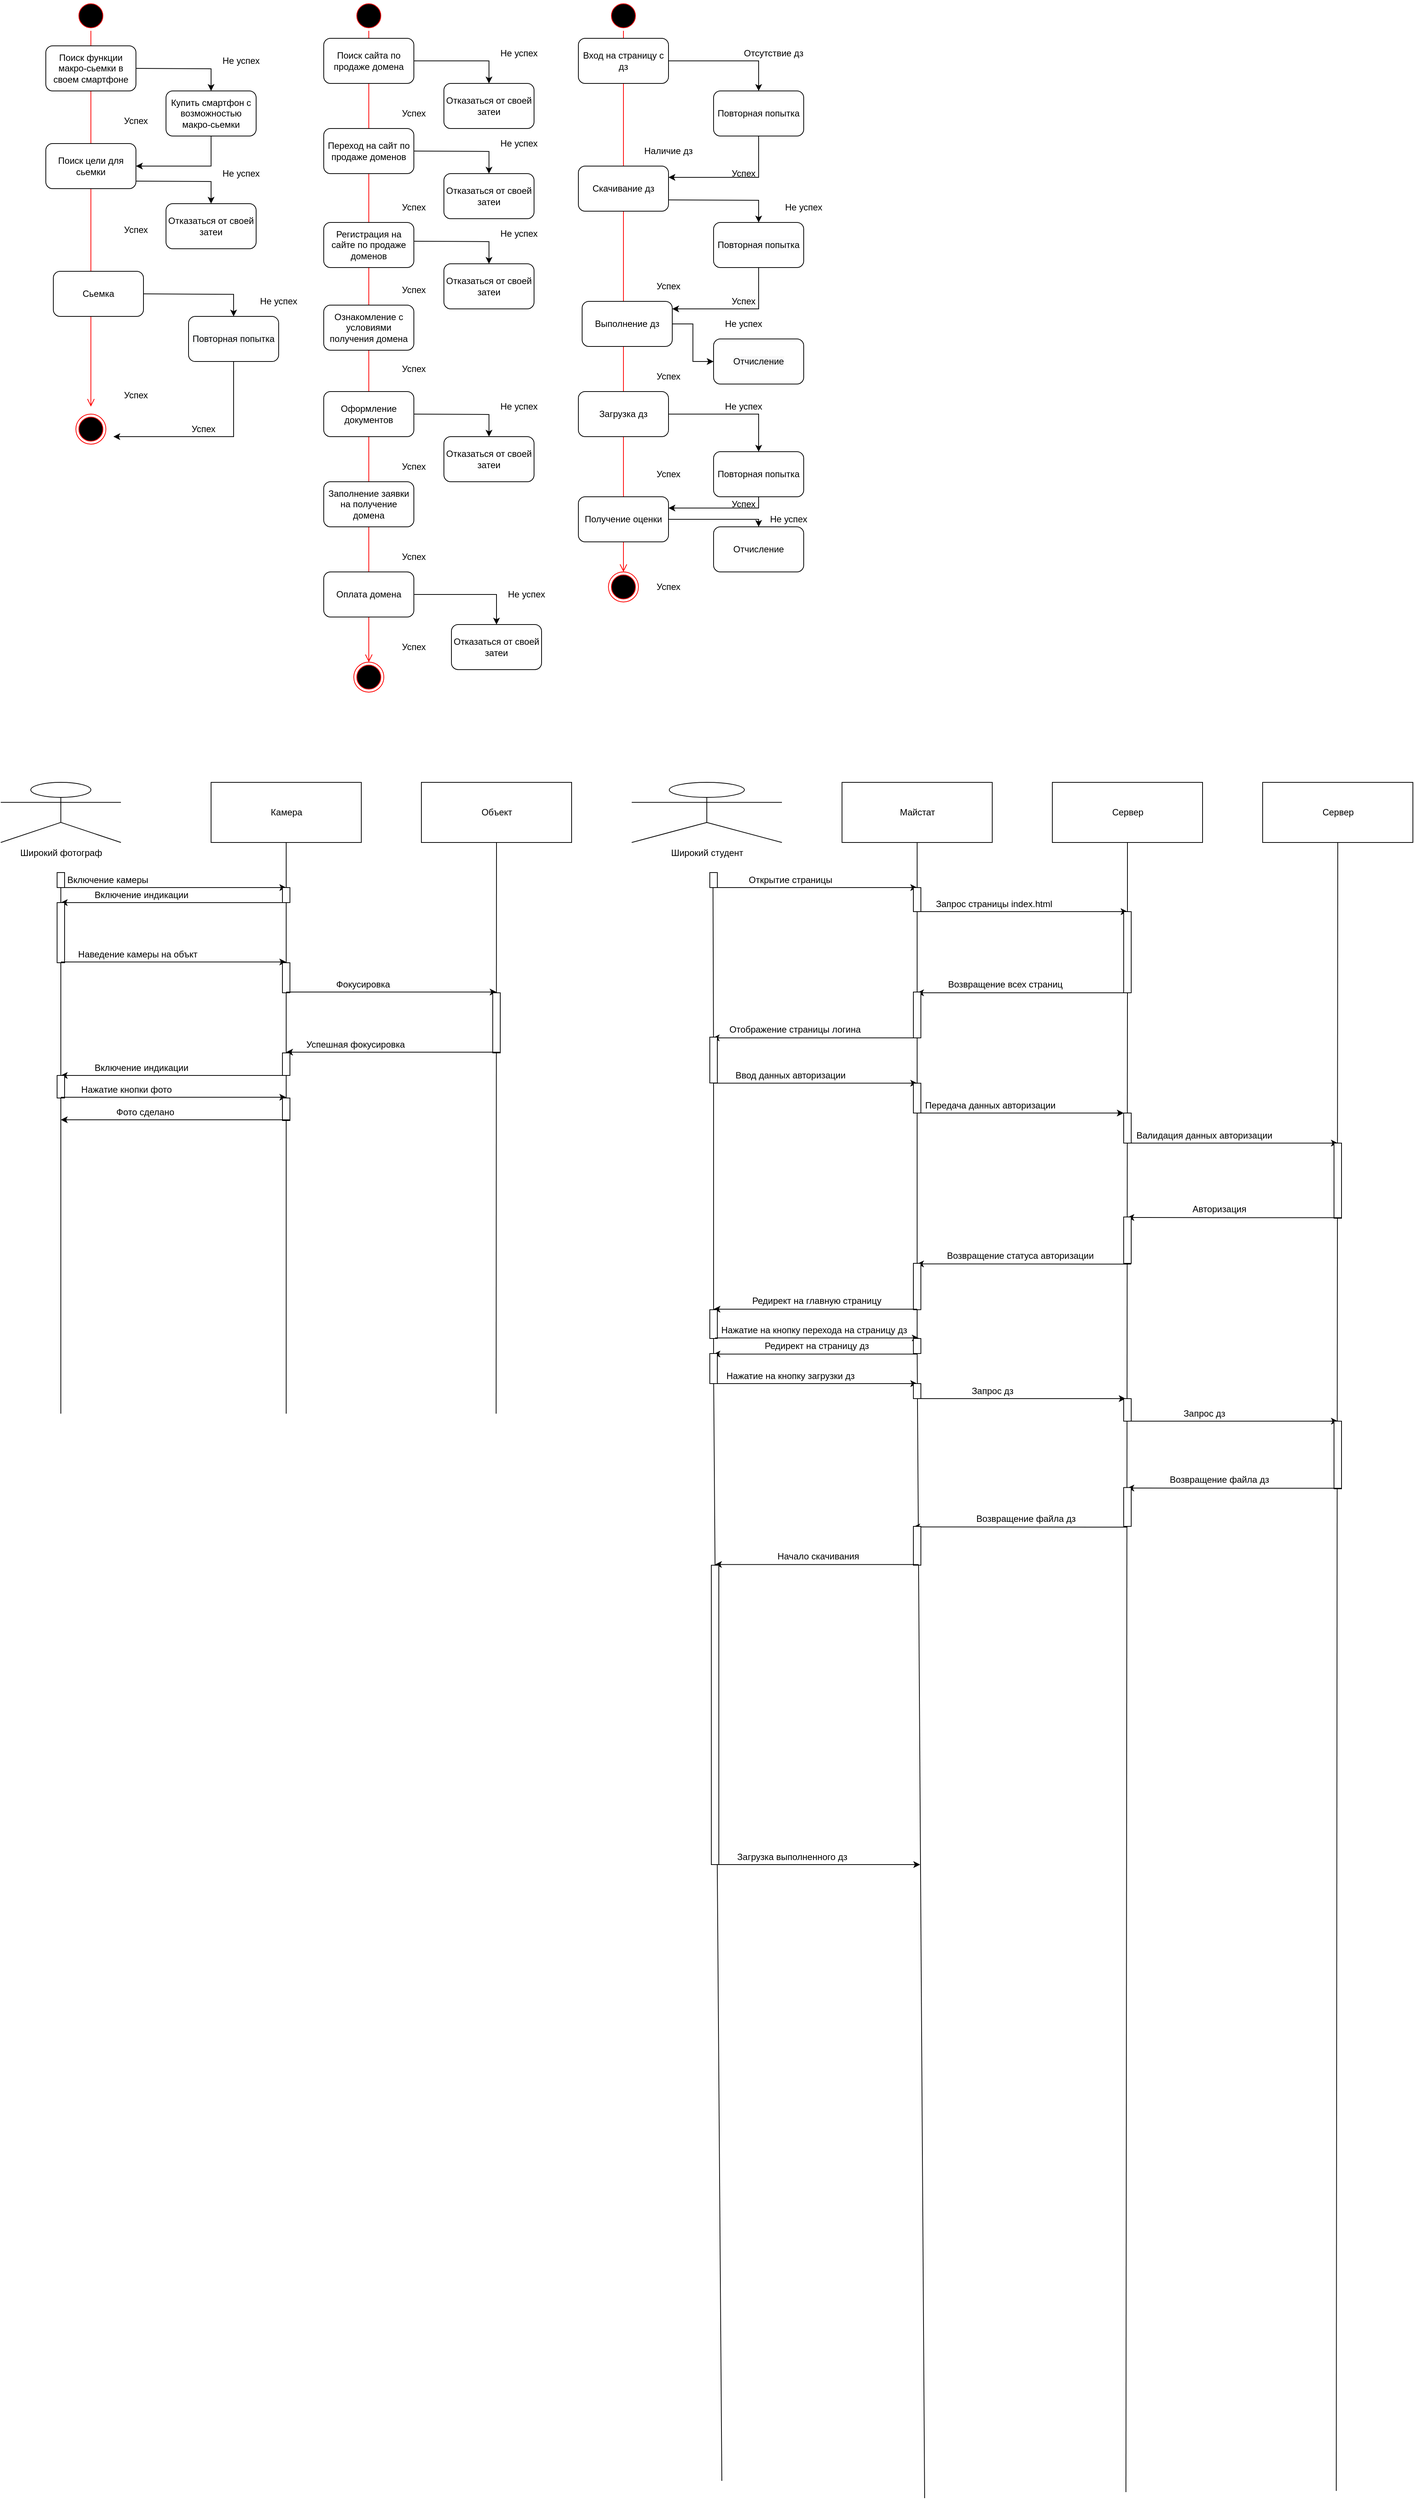 <mxfile version="15.2.1" type="github">
  <diagram id="ABbckw2yCRMAL89OUu5k" name="Page-1">
    <mxGraphModel dx="1422" dy="794" grid="1" gridSize="10" guides="1" tooltips="1" connect="1" arrows="1" fold="1" page="1" pageScale="1" pageWidth="1169" pageHeight="827" math="0" shadow="0">
      <root>
        <mxCell id="0" />
        <mxCell id="1" parent="0" />
        <mxCell id="DkxfCKTvgvLj5vt29J_I-1" value="" style="ellipse;html=1;shape=startState;fillColor=#000000;strokeColor=#ff0000;" vertex="1" parent="1">
          <mxGeometry x="849" width="40" height="40" as="geometry" />
        </mxCell>
        <mxCell id="DkxfCKTvgvLj5vt29J_I-2" value="" style="edgeStyle=orthogonalEdgeStyle;html=1;verticalAlign=bottom;endArrow=open;endSize=8;strokeColor=#ff0000;entryX=0.5;entryY=0;entryDx=0;entryDy=0;" edge="1" source="DkxfCKTvgvLj5vt29J_I-1" parent="1" target="DkxfCKTvgvLj5vt29J_I-4">
          <mxGeometry relative="1" as="geometry">
            <mxPoint x="869" y="640" as="targetPoint" />
            <Array as="points" />
          </mxGeometry>
        </mxCell>
        <mxCell id="DkxfCKTvgvLj5vt29J_I-4" value="" style="ellipse;html=1;shape=endState;fillColor=#000000;strokeColor=#ff0000;" vertex="1" parent="1">
          <mxGeometry x="849" y="760" width="40" height="40" as="geometry" />
        </mxCell>
        <mxCell id="DkxfCKTvgvLj5vt29J_I-21" style="edgeStyle=orthogonalEdgeStyle;rounded=0;orthogonalLoop=1;jettySize=auto;html=1;" edge="1" parent="1" source="DkxfCKTvgvLj5vt29J_I-5" target="DkxfCKTvgvLj5vt29J_I-12">
          <mxGeometry relative="1" as="geometry" />
        </mxCell>
        <mxCell id="DkxfCKTvgvLj5vt29J_I-5" value="Вход на страницу с дз" style="rounded=1;whiteSpace=wrap;html=1;" vertex="1" parent="1">
          <mxGeometry x="809" y="50" width="120" height="60" as="geometry" />
        </mxCell>
        <mxCell id="DkxfCKTvgvLj5vt29J_I-9" value="Не успех" style="text;html=1;strokeColor=none;fillColor=none;align=center;verticalAlign=middle;whiteSpace=wrap;rounded=0;" vertex="1" parent="1">
          <mxGeometry x="1049" y="265" width="120" height="20" as="geometry" />
        </mxCell>
        <mxCell id="DkxfCKTvgvLj5vt29J_I-10" value="Успех" style="text;html=1;strokeColor=none;fillColor=none;align=center;verticalAlign=middle;whiteSpace=wrap;rounded=0;" vertex="1" parent="1">
          <mxGeometry x="869" y="370" width="120" height="20" as="geometry" />
        </mxCell>
        <mxCell id="DkxfCKTvgvLj5vt29J_I-25" value="" style="edgeStyle=orthogonalEdgeStyle;rounded=0;orthogonalLoop=1;jettySize=auto;html=1;entryX=0.5;entryY=0;entryDx=0;entryDy=0;" edge="1" parent="1" target="DkxfCKTvgvLj5vt29J_I-24">
          <mxGeometry relative="1" as="geometry">
            <mxPoint x="929" y="265.0" as="sourcePoint" />
          </mxGeometry>
        </mxCell>
        <mxCell id="DkxfCKTvgvLj5vt29J_I-11" value="Скачивание дз" style="rounded=1;whiteSpace=wrap;html=1;" vertex="1" parent="1">
          <mxGeometry x="809" y="220" width="120" height="60" as="geometry" />
        </mxCell>
        <mxCell id="DkxfCKTvgvLj5vt29J_I-28" style="edgeStyle=orthogonalEdgeStyle;rounded=0;orthogonalLoop=1;jettySize=auto;html=1;entryX=1;entryY=0.25;entryDx=0;entryDy=0;" edge="1" parent="1" source="DkxfCKTvgvLj5vt29J_I-12" target="DkxfCKTvgvLj5vt29J_I-11">
          <mxGeometry relative="1" as="geometry">
            <Array as="points">
              <mxPoint x="1049" y="235" />
            </Array>
          </mxGeometry>
        </mxCell>
        <mxCell id="DkxfCKTvgvLj5vt29J_I-12" value="Повторная попытка" style="rounded=1;whiteSpace=wrap;html=1;" vertex="1" parent="1">
          <mxGeometry x="989" y="120" width="120" height="60" as="geometry" />
        </mxCell>
        <mxCell id="DkxfCKTvgvLj5vt29J_I-14" value="Наличие дз" style="text;html=1;strokeColor=none;fillColor=none;align=center;verticalAlign=middle;whiteSpace=wrap;rounded=0;" vertex="1" parent="1">
          <mxGeometry x="869" y="190" width="120" height="20" as="geometry" />
        </mxCell>
        <mxCell id="DkxfCKTvgvLj5vt29J_I-15" value="Отсутствие дз" style="text;html=1;strokeColor=none;fillColor=none;align=center;verticalAlign=middle;whiteSpace=wrap;rounded=0;" vertex="1" parent="1">
          <mxGeometry x="1009" y="60" width="120" height="20" as="geometry" />
        </mxCell>
        <mxCell id="DkxfCKTvgvLj5vt29J_I-29" style="edgeStyle=orthogonalEdgeStyle;rounded=0;orthogonalLoop=1;jettySize=auto;html=1;" edge="1" parent="1" source="DkxfCKTvgvLj5vt29J_I-24">
          <mxGeometry relative="1" as="geometry">
            <mxPoint x="934" y="410" as="targetPoint" />
            <Array as="points">
              <mxPoint x="1049" y="410" />
              <mxPoint x="934" y="410" />
            </Array>
          </mxGeometry>
        </mxCell>
        <mxCell id="DkxfCKTvgvLj5vt29J_I-24" value="&#xa;&#xa;&lt;span style=&quot;color: rgb(0, 0, 0); font-family: helvetica; font-size: 12px; font-style: normal; font-weight: 400; letter-spacing: normal; text-align: center; text-indent: 0px; text-transform: none; word-spacing: 0px; background-color: rgb(248, 249, 250); display: inline; float: none;&quot;&gt;Повторная попытка&lt;/span&gt;&#xa;&#xa;" style="whiteSpace=wrap;html=1;rounded=1;" vertex="1" parent="1">
          <mxGeometry x="989" y="295" width="120" height="60" as="geometry" />
        </mxCell>
        <mxCell id="DkxfCKTvgvLj5vt29J_I-31" value="" style="edgeStyle=orthogonalEdgeStyle;rounded=0;orthogonalLoop=1;jettySize=auto;html=1;" edge="1" parent="1" source="DkxfCKTvgvLj5vt29J_I-27" target="DkxfCKTvgvLj5vt29J_I-30">
          <mxGeometry relative="1" as="geometry" />
        </mxCell>
        <mxCell id="DkxfCKTvgvLj5vt29J_I-27" value="Выполнение дз" style="rounded=1;whiteSpace=wrap;html=1;" vertex="1" parent="1">
          <mxGeometry x="814" y="400" width="120" height="60" as="geometry" />
        </mxCell>
        <mxCell id="DkxfCKTvgvLj5vt29J_I-30" value="&lt;span style=&quot;color: rgb(0 , 0 , 0) ; font-size: 12px ; font-style: normal ; font-weight: 400 ; letter-spacing: normal ; text-align: center ; text-indent: 0px ; text-transform: none ; word-spacing: 0px ; font-family: &amp;#34;helvetica&amp;#34; ; background-color: rgb(248 , 249 , 250) ; display: inline ; float: none&quot;&gt;Отчисление&lt;/span&gt;" style="whiteSpace=wrap;html=1;rounded=1;" vertex="1" parent="1">
          <mxGeometry x="989" y="450" width="120" height="60" as="geometry" />
        </mxCell>
        <mxCell id="DkxfCKTvgvLj5vt29J_I-36" value="" style="edgeStyle=orthogonalEdgeStyle;rounded=0;orthogonalLoop=1;jettySize=auto;html=1;" edge="1" parent="1" source="DkxfCKTvgvLj5vt29J_I-32" target="DkxfCKTvgvLj5vt29J_I-35">
          <mxGeometry relative="1" as="geometry" />
        </mxCell>
        <mxCell id="DkxfCKTvgvLj5vt29J_I-32" value="Загрузка дз" style="rounded=1;whiteSpace=wrap;html=1;" vertex="1" parent="1">
          <mxGeometry x="809" y="520" width="120" height="60" as="geometry" />
        </mxCell>
        <mxCell id="DkxfCKTvgvLj5vt29J_I-33" value="Не успех" style="text;html=1;strokeColor=none;fillColor=none;align=center;verticalAlign=middle;whiteSpace=wrap;rounded=0;" vertex="1" parent="1">
          <mxGeometry x="969" y="420" width="120" height="20" as="geometry" />
        </mxCell>
        <mxCell id="DkxfCKTvgvLj5vt29J_I-34" value="Успех" style="text;html=1;strokeColor=none;fillColor=none;align=center;verticalAlign=middle;whiteSpace=wrap;rounded=0;" vertex="1" parent="1">
          <mxGeometry x="869" y="490" width="120" height="20" as="geometry" />
        </mxCell>
        <mxCell id="DkxfCKTvgvLj5vt29J_I-45" style="edgeStyle=orthogonalEdgeStyle;rounded=0;orthogonalLoop=1;jettySize=auto;html=1;entryX=1;entryY=0.25;entryDx=0;entryDy=0;" edge="1" parent="1" source="DkxfCKTvgvLj5vt29J_I-35" target="DkxfCKTvgvLj5vt29J_I-38">
          <mxGeometry relative="1" as="geometry">
            <Array as="points">
              <mxPoint x="1049" y="675" />
            </Array>
          </mxGeometry>
        </mxCell>
        <mxCell id="DkxfCKTvgvLj5vt29J_I-35" value="Повторная попытка" style="whiteSpace=wrap;html=1;rounded=1;" vertex="1" parent="1">
          <mxGeometry x="989" y="600" width="120" height="60" as="geometry" />
        </mxCell>
        <mxCell id="DkxfCKTvgvLj5vt29J_I-37" value="Не успех" style="text;html=1;strokeColor=none;fillColor=none;align=center;verticalAlign=middle;whiteSpace=wrap;rounded=0;" vertex="1" parent="1">
          <mxGeometry x="969" y="530" width="120" height="20" as="geometry" />
        </mxCell>
        <mxCell id="DkxfCKTvgvLj5vt29J_I-47" value="" style="edgeStyle=orthogonalEdgeStyle;rounded=0;orthogonalLoop=1;jettySize=auto;html=1;" edge="1" parent="1" source="DkxfCKTvgvLj5vt29J_I-38" target="DkxfCKTvgvLj5vt29J_I-46">
          <mxGeometry relative="1" as="geometry">
            <Array as="points">
              <mxPoint x="1049" y="690" />
            </Array>
          </mxGeometry>
        </mxCell>
        <mxCell id="DkxfCKTvgvLj5vt29J_I-38" value="Получение оценки" style="rounded=1;whiteSpace=wrap;html=1;" vertex="1" parent="1">
          <mxGeometry x="809" y="660" width="120" height="60" as="geometry" />
        </mxCell>
        <mxCell id="DkxfCKTvgvLj5vt29J_I-39" value="Успех" style="text;html=1;strokeColor=none;fillColor=none;align=center;verticalAlign=middle;whiteSpace=wrap;rounded=0;" vertex="1" parent="1">
          <mxGeometry x="869" y="620" width="120" height="20" as="geometry" />
        </mxCell>
        <mxCell id="DkxfCKTvgvLj5vt29J_I-41" value="Успех" style="text;html=1;strokeColor=none;fillColor=none;align=center;verticalAlign=middle;whiteSpace=wrap;rounded=0;" vertex="1" parent="1">
          <mxGeometry x="969" y="660" width="120" height="20" as="geometry" />
        </mxCell>
        <mxCell id="DkxfCKTvgvLj5vt29J_I-42" value="Успех" style="text;html=1;strokeColor=none;fillColor=none;align=center;verticalAlign=middle;whiteSpace=wrap;rounded=0;" vertex="1" parent="1">
          <mxGeometry x="969" y="390" width="120" height="20" as="geometry" />
        </mxCell>
        <mxCell id="DkxfCKTvgvLj5vt29J_I-43" value="Успех" style="text;html=1;strokeColor=none;fillColor=none;align=center;verticalAlign=middle;whiteSpace=wrap;rounded=0;" vertex="1" parent="1">
          <mxGeometry x="969" y="220" width="120" height="20" as="geometry" />
        </mxCell>
        <mxCell id="DkxfCKTvgvLj5vt29J_I-46" value="Отчисление" style="whiteSpace=wrap;html=1;rounded=1;" vertex="1" parent="1">
          <mxGeometry x="989" y="700" width="120" height="60" as="geometry" />
        </mxCell>
        <mxCell id="DkxfCKTvgvLj5vt29J_I-48" value="Не успех" style="text;html=1;strokeColor=none;fillColor=none;align=center;verticalAlign=middle;whiteSpace=wrap;rounded=0;" vertex="1" parent="1">
          <mxGeometry x="1029" y="680" width="120" height="20" as="geometry" />
        </mxCell>
        <mxCell id="DkxfCKTvgvLj5vt29J_I-49" value="Успех" style="text;html=1;strokeColor=none;fillColor=none;align=center;verticalAlign=middle;whiteSpace=wrap;rounded=0;" vertex="1" parent="1">
          <mxGeometry x="869" y="770" width="120" height="20" as="geometry" />
        </mxCell>
        <mxCell id="DkxfCKTvgvLj5vt29J_I-50" value="" style="ellipse;html=1;shape=startState;fillColor=#000000;strokeColor=#ff0000;" vertex="1" parent="1">
          <mxGeometry x="510" width="40" height="40" as="geometry" />
        </mxCell>
        <mxCell id="DkxfCKTvgvLj5vt29J_I-51" value="" style="edgeStyle=orthogonalEdgeStyle;html=1;verticalAlign=bottom;endArrow=open;endSize=8;strokeColor=#ff0000;entryX=0.5;entryY=0;entryDx=0;entryDy=0;" edge="1" source="DkxfCKTvgvLj5vt29J_I-50" parent="1" target="DkxfCKTvgvLj5vt29J_I-52">
          <mxGeometry relative="1" as="geometry">
            <mxPoint x="530" y="760" as="targetPoint" />
            <Array as="points" />
          </mxGeometry>
        </mxCell>
        <mxCell id="DkxfCKTvgvLj5vt29J_I-52" value="" style="ellipse;html=1;shape=endState;fillColor=#000000;strokeColor=#ff0000;" vertex="1" parent="1">
          <mxGeometry x="510" y="880" width="40" height="40" as="geometry" />
        </mxCell>
        <mxCell id="DkxfCKTvgvLj5vt29J_I-69" style="edgeStyle=orthogonalEdgeStyle;rounded=0;orthogonalLoop=1;jettySize=auto;html=1;entryX=0.5;entryY=0;entryDx=0;entryDy=0;" edge="1" parent="1" source="DkxfCKTvgvLj5vt29J_I-53" target="DkxfCKTvgvLj5vt29J_I-68">
          <mxGeometry relative="1" as="geometry" />
        </mxCell>
        <mxCell id="DkxfCKTvgvLj5vt29J_I-53" value="Поиск сайта по продаже домена" style="rounded=1;whiteSpace=wrap;html=1;" vertex="1" parent="1">
          <mxGeometry x="470" y="50" width="120" height="60" as="geometry" />
        </mxCell>
        <mxCell id="DkxfCKTvgvLj5vt29J_I-54" value="Успех" style="text;html=1;strokeColor=none;fillColor=none;align=center;verticalAlign=middle;whiteSpace=wrap;rounded=0;" vertex="1" parent="1">
          <mxGeometry x="530" y="140" width="120" height="20" as="geometry" />
        </mxCell>
        <mxCell id="DkxfCKTvgvLj5vt29J_I-55" value="Переход на сайт по продаже доменов" style="rounded=1;whiteSpace=wrap;html=1;" vertex="1" parent="1">
          <mxGeometry x="470" y="170" width="120" height="60" as="geometry" />
        </mxCell>
        <mxCell id="DkxfCKTvgvLj5vt29J_I-56" value="Успех" style="text;html=1;strokeColor=none;fillColor=none;align=center;verticalAlign=middle;whiteSpace=wrap;rounded=0;" vertex="1" parent="1">
          <mxGeometry x="530" y="265" width="120" height="20" as="geometry" />
        </mxCell>
        <mxCell id="DkxfCKTvgvLj5vt29J_I-57" value="Регистрация на сайте по продаже доменов" style="rounded=1;whiteSpace=wrap;html=1;" vertex="1" parent="1">
          <mxGeometry x="470" y="295" width="120" height="60" as="geometry" />
        </mxCell>
        <mxCell id="DkxfCKTvgvLj5vt29J_I-58" value="Успех" style="text;html=1;strokeColor=none;fillColor=none;align=center;verticalAlign=middle;whiteSpace=wrap;rounded=0;" vertex="1" parent="1">
          <mxGeometry x="530" y="375" width="120" height="20" as="geometry" />
        </mxCell>
        <mxCell id="DkxfCKTvgvLj5vt29J_I-59" value="Ознакомление с условиями получения домена" style="rounded=1;whiteSpace=wrap;html=1;" vertex="1" parent="1">
          <mxGeometry x="470" y="405" width="120" height="60" as="geometry" />
        </mxCell>
        <mxCell id="DkxfCKTvgvLj5vt29J_I-60" value="Успех" style="text;html=1;strokeColor=none;fillColor=none;align=center;verticalAlign=middle;whiteSpace=wrap;rounded=0;" vertex="1" parent="1">
          <mxGeometry x="530" y="480" width="120" height="20" as="geometry" />
        </mxCell>
        <mxCell id="DkxfCKTvgvLj5vt29J_I-61" value="Оформление документов" style="rounded=1;whiteSpace=wrap;html=1;" vertex="1" parent="1">
          <mxGeometry x="470" y="520" width="120" height="60" as="geometry" />
        </mxCell>
        <mxCell id="DkxfCKTvgvLj5vt29J_I-62" value="Успех" style="text;html=1;strokeColor=none;fillColor=none;align=center;verticalAlign=middle;whiteSpace=wrap;rounded=0;" vertex="1" parent="1">
          <mxGeometry x="530" y="610" width="120" height="20" as="geometry" />
        </mxCell>
        <mxCell id="DkxfCKTvgvLj5vt29J_I-63" value="Заполнение заявки на получение домена" style="rounded=1;whiteSpace=wrap;html=1;" vertex="1" parent="1">
          <mxGeometry x="470" y="640" width="120" height="60" as="geometry" />
        </mxCell>
        <mxCell id="DkxfCKTvgvLj5vt29J_I-82" style="edgeStyle=orthogonalEdgeStyle;rounded=0;orthogonalLoop=1;jettySize=auto;html=1;entryX=0.5;entryY=0;entryDx=0;entryDy=0;" edge="1" parent="1" source="DkxfCKTvgvLj5vt29J_I-64" target="DkxfCKTvgvLj5vt29J_I-80">
          <mxGeometry relative="1" as="geometry" />
        </mxCell>
        <mxCell id="DkxfCKTvgvLj5vt29J_I-64" value="Оплата домена" style="rounded=1;whiteSpace=wrap;html=1;" vertex="1" parent="1">
          <mxGeometry x="470" y="760" width="120" height="60" as="geometry" />
        </mxCell>
        <mxCell id="DkxfCKTvgvLj5vt29J_I-65" value="Успех" style="text;html=1;strokeColor=none;fillColor=none;align=center;verticalAlign=middle;whiteSpace=wrap;rounded=0;" vertex="1" parent="1">
          <mxGeometry x="530" y="730" width="120" height="20" as="geometry" />
        </mxCell>
        <mxCell id="DkxfCKTvgvLj5vt29J_I-66" value="Успех" style="text;html=1;strokeColor=none;fillColor=none;align=center;verticalAlign=middle;whiteSpace=wrap;rounded=0;" vertex="1" parent="1">
          <mxGeometry x="530" y="850" width="120" height="20" as="geometry" />
        </mxCell>
        <mxCell id="DkxfCKTvgvLj5vt29J_I-68" value="Отказаться от своей затеи" style="rounded=1;whiteSpace=wrap;html=1;" vertex="1" parent="1">
          <mxGeometry x="630" y="110" width="120" height="60" as="geometry" />
        </mxCell>
        <mxCell id="DkxfCKTvgvLj5vt29J_I-70" value="Не успех" style="text;html=1;strokeColor=none;fillColor=none;align=center;verticalAlign=middle;whiteSpace=wrap;rounded=0;" vertex="1" parent="1">
          <mxGeometry x="670" y="60" width="120" height="20" as="geometry" />
        </mxCell>
        <mxCell id="DkxfCKTvgvLj5vt29J_I-71" style="edgeStyle=orthogonalEdgeStyle;rounded=0;orthogonalLoop=1;jettySize=auto;html=1;entryX=0.5;entryY=0;entryDx=0;entryDy=0;" edge="1" parent="1" target="DkxfCKTvgvLj5vt29J_I-72">
          <mxGeometry relative="1" as="geometry">
            <mxPoint x="590" y="200" as="sourcePoint" />
          </mxGeometry>
        </mxCell>
        <mxCell id="DkxfCKTvgvLj5vt29J_I-72" value="Отказаться от своей затеи" style="rounded=1;whiteSpace=wrap;html=1;" vertex="1" parent="1">
          <mxGeometry x="630" y="230" width="120" height="60" as="geometry" />
        </mxCell>
        <mxCell id="DkxfCKTvgvLj5vt29J_I-73" value="Не успех" style="text;html=1;strokeColor=none;fillColor=none;align=center;verticalAlign=middle;whiteSpace=wrap;rounded=0;" vertex="1" parent="1">
          <mxGeometry x="670" y="180" width="120" height="20" as="geometry" />
        </mxCell>
        <mxCell id="DkxfCKTvgvLj5vt29J_I-74" style="edgeStyle=orthogonalEdgeStyle;rounded=0;orthogonalLoop=1;jettySize=auto;html=1;entryX=0.5;entryY=0;entryDx=0;entryDy=0;" edge="1" parent="1" target="DkxfCKTvgvLj5vt29J_I-75">
          <mxGeometry relative="1" as="geometry">
            <mxPoint x="590" y="320" as="sourcePoint" />
          </mxGeometry>
        </mxCell>
        <mxCell id="DkxfCKTvgvLj5vt29J_I-75" value="Отказаться от своей затеи" style="rounded=1;whiteSpace=wrap;html=1;" vertex="1" parent="1">
          <mxGeometry x="630" y="350" width="120" height="60" as="geometry" />
        </mxCell>
        <mxCell id="DkxfCKTvgvLj5vt29J_I-76" value="Не успех" style="text;html=1;strokeColor=none;fillColor=none;align=center;verticalAlign=middle;whiteSpace=wrap;rounded=0;" vertex="1" parent="1">
          <mxGeometry x="670" y="300" width="120" height="20" as="geometry" />
        </mxCell>
        <mxCell id="DkxfCKTvgvLj5vt29J_I-77" style="edgeStyle=orthogonalEdgeStyle;rounded=0;orthogonalLoop=1;jettySize=auto;html=1;entryX=0.5;entryY=0;entryDx=0;entryDy=0;" edge="1" parent="1" target="DkxfCKTvgvLj5vt29J_I-78">
          <mxGeometry relative="1" as="geometry">
            <mxPoint x="590" y="550.0" as="sourcePoint" />
          </mxGeometry>
        </mxCell>
        <mxCell id="DkxfCKTvgvLj5vt29J_I-78" value="Отказаться от своей затеи" style="rounded=1;whiteSpace=wrap;html=1;" vertex="1" parent="1">
          <mxGeometry x="630" y="580" width="120" height="60" as="geometry" />
        </mxCell>
        <mxCell id="DkxfCKTvgvLj5vt29J_I-79" value="Не успех" style="text;html=1;strokeColor=none;fillColor=none;align=center;verticalAlign=middle;whiteSpace=wrap;rounded=0;" vertex="1" parent="1">
          <mxGeometry x="670" y="530" width="120" height="20" as="geometry" />
        </mxCell>
        <mxCell id="DkxfCKTvgvLj5vt29J_I-80" value="Отказаться от своей затеи" style="rounded=1;whiteSpace=wrap;html=1;" vertex="1" parent="1">
          <mxGeometry x="640" y="830" width="120" height="60" as="geometry" />
        </mxCell>
        <mxCell id="DkxfCKTvgvLj5vt29J_I-81" value="Не успех" style="text;html=1;strokeColor=none;fillColor=none;align=center;verticalAlign=middle;whiteSpace=wrap;rounded=0;" vertex="1" parent="1">
          <mxGeometry x="680" y="780" width="120" height="20" as="geometry" />
        </mxCell>
        <mxCell id="DkxfCKTvgvLj5vt29J_I-86" value="" style="ellipse;html=1;shape=startState;fillColor=#000000;strokeColor=#ff0000;" vertex="1" parent="1">
          <mxGeometry x="140" width="40" height="40" as="geometry" />
        </mxCell>
        <mxCell id="DkxfCKTvgvLj5vt29J_I-87" value="" style="edgeStyle=orthogonalEdgeStyle;html=1;verticalAlign=bottom;endArrow=open;endSize=8;strokeColor=#ff0000;" edge="1" parent="1" source="DkxfCKTvgvLj5vt29J_I-86">
          <mxGeometry relative="1" as="geometry">
            <mxPoint x="160" y="540" as="targetPoint" />
            <Array as="points" />
          </mxGeometry>
        </mxCell>
        <mxCell id="DkxfCKTvgvLj5vt29J_I-89" value="Поиск функции макро-сьемки в своем смартфоне" style="rounded=1;whiteSpace=wrap;html=1;" vertex="1" parent="1">
          <mxGeometry x="100" y="60" width="120" height="60" as="geometry" />
        </mxCell>
        <mxCell id="DkxfCKTvgvLj5vt29J_I-91" style="edgeStyle=orthogonalEdgeStyle;rounded=0;orthogonalLoop=1;jettySize=auto;html=1;entryX=0.5;entryY=0;entryDx=0;entryDy=0;" edge="1" parent="1" target="DkxfCKTvgvLj5vt29J_I-93">
          <mxGeometry relative="1" as="geometry">
            <mxPoint x="220" y="90" as="sourcePoint" />
          </mxGeometry>
        </mxCell>
        <mxCell id="DkxfCKTvgvLj5vt29J_I-92" value="Успех" style="text;html=1;strokeColor=none;fillColor=none;align=center;verticalAlign=middle;whiteSpace=wrap;rounded=0;" vertex="1" parent="1">
          <mxGeometry x="160" y="150" width="120" height="20" as="geometry" />
        </mxCell>
        <mxCell id="DkxfCKTvgvLj5vt29J_I-96" style="edgeStyle=orthogonalEdgeStyle;rounded=0;orthogonalLoop=1;jettySize=auto;html=1;entryX=1;entryY=0.5;entryDx=0;entryDy=0;" edge="1" parent="1" source="DkxfCKTvgvLj5vt29J_I-93" target="DkxfCKTvgvLj5vt29J_I-95">
          <mxGeometry relative="1" as="geometry">
            <Array as="points">
              <mxPoint x="320" y="220" />
            </Array>
          </mxGeometry>
        </mxCell>
        <mxCell id="DkxfCKTvgvLj5vt29J_I-93" value="Купить смартфон с возможностью макро-сьемки" style="rounded=1;whiteSpace=wrap;html=1;" vertex="1" parent="1">
          <mxGeometry x="260" y="120" width="120" height="60" as="geometry" />
        </mxCell>
        <mxCell id="DkxfCKTvgvLj5vt29J_I-94" value="Не успех" style="text;html=1;strokeColor=none;fillColor=none;align=center;verticalAlign=middle;whiteSpace=wrap;rounded=0;" vertex="1" parent="1">
          <mxGeometry x="300" y="70" width="120" height="20" as="geometry" />
        </mxCell>
        <mxCell id="DkxfCKTvgvLj5vt29J_I-95" value="Поиск цели для сьемки" style="rounded=1;whiteSpace=wrap;html=1;" vertex="1" parent="1">
          <mxGeometry x="100" y="190" width="120" height="60" as="geometry" />
        </mxCell>
        <mxCell id="DkxfCKTvgvLj5vt29J_I-97" value="Успех" style="text;html=1;strokeColor=none;fillColor=none;align=center;verticalAlign=middle;whiteSpace=wrap;rounded=0;" vertex="1" parent="1">
          <mxGeometry x="160" y="295" width="120" height="20" as="geometry" />
        </mxCell>
        <mxCell id="DkxfCKTvgvLj5vt29J_I-98" style="edgeStyle=orthogonalEdgeStyle;rounded=0;orthogonalLoop=1;jettySize=auto;html=1;entryX=0.5;entryY=0;entryDx=0;entryDy=0;" edge="1" parent="1" target="DkxfCKTvgvLj5vt29J_I-99">
          <mxGeometry relative="1" as="geometry">
            <mxPoint x="220" y="240.0" as="sourcePoint" />
          </mxGeometry>
        </mxCell>
        <mxCell id="DkxfCKTvgvLj5vt29J_I-99" value="Отказаться от своей затеи" style="rounded=1;whiteSpace=wrap;html=1;" vertex="1" parent="1">
          <mxGeometry x="260" y="270" width="120" height="60" as="geometry" />
        </mxCell>
        <mxCell id="DkxfCKTvgvLj5vt29J_I-100" value="Не успех" style="text;html=1;strokeColor=none;fillColor=none;align=center;verticalAlign=middle;whiteSpace=wrap;rounded=0;" vertex="1" parent="1">
          <mxGeometry x="300" y="220" width="120" height="20" as="geometry" />
        </mxCell>
        <mxCell id="DkxfCKTvgvLj5vt29J_I-101" value="Сьемка" style="rounded=1;whiteSpace=wrap;html=1;" vertex="1" parent="1">
          <mxGeometry x="110" y="360" width="120" height="60" as="geometry" />
        </mxCell>
        <mxCell id="DkxfCKTvgvLj5vt29J_I-103" value="Не успех" style="text;html=1;strokeColor=none;fillColor=none;align=center;verticalAlign=middle;whiteSpace=wrap;rounded=0;" vertex="1" parent="1">
          <mxGeometry x="350" y="390.06" width="120" height="20" as="geometry" />
        </mxCell>
        <mxCell id="DkxfCKTvgvLj5vt29J_I-104" value="Успех" style="text;html=1;strokeColor=none;fillColor=none;align=center;verticalAlign=middle;whiteSpace=wrap;rounded=0;" vertex="1" parent="1">
          <mxGeometry x="160" y="515.06" width="120" height="20" as="geometry" />
        </mxCell>
        <mxCell id="DkxfCKTvgvLj5vt29J_I-105" value="" style="edgeStyle=orthogonalEdgeStyle;rounded=0;orthogonalLoop=1;jettySize=auto;html=1;entryX=0.5;entryY=0;entryDx=0;entryDy=0;" edge="1" parent="1" target="DkxfCKTvgvLj5vt29J_I-107">
          <mxGeometry relative="1" as="geometry">
            <mxPoint x="230" y="390.06" as="sourcePoint" />
          </mxGeometry>
        </mxCell>
        <mxCell id="DkxfCKTvgvLj5vt29J_I-106" style="edgeStyle=orthogonalEdgeStyle;rounded=0;orthogonalLoop=1;jettySize=auto;html=1;" edge="1" parent="1" source="DkxfCKTvgvLj5vt29J_I-107">
          <mxGeometry relative="1" as="geometry">
            <mxPoint x="190" y="580" as="targetPoint" />
            <Array as="points">
              <mxPoint x="350" y="580" />
            </Array>
          </mxGeometry>
        </mxCell>
        <mxCell id="DkxfCKTvgvLj5vt29J_I-107" value="&#xa;&#xa;&lt;span style=&quot;color: rgb(0, 0, 0); font-family: helvetica; font-size: 12px; font-style: normal; font-weight: 400; letter-spacing: normal; text-align: center; text-indent: 0px; text-transform: none; word-spacing: 0px; background-color: rgb(248, 249, 250); display: inline; float: none;&quot;&gt;Повторная попытка&lt;/span&gt;&#xa;&#xa;" style="whiteSpace=wrap;html=1;rounded=1;" vertex="1" parent="1">
          <mxGeometry x="290" y="420.06" width="120" height="60" as="geometry" />
        </mxCell>
        <mxCell id="DkxfCKTvgvLj5vt29J_I-108" value="Успех" style="text;html=1;strokeColor=none;fillColor=none;align=center;verticalAlign=middle;whiteSpace=wrap;rounded=0;" vertex="1" parent="1">
          <mxGeometry x="250" y="560" width="120" height="20" as="geometry" />
        </mxCell>
        <mxCell id="DkxfCKTvgvLj5vt29J_I-110" value="" style="ellipse;html=1;shape=endState;fillColor=#000000;strokeColor=#ff0000;" vertex="1" parent="1">
          <mxGeometry x="140" y="550" width="40" height="40" as="geometry" />
        </mxCell>
        <mxCell id="DkxfCKTvgvLj5vt29J_I-111" value="Широкий фотограф" style="shape=umlActor;verticalLabelPosition=bottom;verticalAlign=top;html=1;" vertex="1" parent="1">
          <mxGeometry x="40" y="1040" width="160" height="80" as="geometry" />
        </mxCell>
        <mxCell id="DkxfCKTvgvLj5vt29J_I-112" value="Камера" style="html=1;" vertex="1" parent="1">
          <mxGeometry x="320" y="1040" width="200" height="80" as="geometry" />
        </mxCell>
        <mxCell id="DkxfCKTvgvLj5vt29J_I-113" value="Объект" style="html=1;" vertex="1" parent="1">
          <mxGeometry x="600" y="1040" width="200" height="80" as="geometry" />
        </mxCell>
        <mxCell id="DkxfCKTvgvLj5vt29J_I-114" value="" style="endArrow=none;html=1;" edge="1" parent="1">
          <mxGeometry width="50" height="50" relative="1" as="geometry">
            <mxPoint x="120" y="1880" as="sourcePoint" />
            <mxPoint x="120" y="1160" as="targetPoint" />
          </mxGeometry>
        </mxCell>
        <mxCell id="DkxfCKTvgvLj5vt29J_I-115" value="" style="endArrow=none;html=1;entryX=0.5;entryY=1;entryDx=0;entryDy=0;startArrow=none;" edge="1" parent="1" source="DkxfCKTvgvLj5vt29J_I-120" target="DkxfCKTvgvLj5vt29J_I-112">
          <mxGeometry width="50" height="50" relative="1" as="geometry">
            <mxPoint x="420" y="1880" as="sourcePoint" />
            <mxPoint x="420" y="1160" as="targetPoint" />
          </mxGeometry>
        </mxCell>
        <mxCell id="DkxfCKTvgvLj5vt29J_I-116" value="" style="endArrow=none;html=1;entryX=0.5;entryY=1;entryDx=0;entryDy=0;" edge="1" parent="1" target="DkxfCKTvgvLj5vt29J_I-113">
          <mxGeometry width="50" height="50" relative="1" as="geometry">
            <mxPoint x="699.5" y="1880" as="sourcePoint" />
            <mxPoint x="699.5" y="1160" as="targetPoint" />
          </mxGeometry>
        </mxCell>
        <mxCell id="DkxfCKTvgvLj5vt29J_I-117" value="" style="rounded=0;whiteSpace=wrap;html=1;" vertex="1" parent="1">
          <mxGeometry x="115" y="1160" width="10" height="20" as="geometry" />
        </mxCell>
        <mxCell id="DkxfCKTvgvLj5vt29J_I-118" value="Включение камеры" style="text;html=1;strokeColor=none;fillColor=none;align=center;verticalAlign=middle;whiteSpace=wrap;rounded=0;" vertex="1" parent="1">
          <mxGeometry x="125" y="1160" width="115" height="20" as="geometry" />
        </mxCell>
        <mxCell id="DkxfCKTvgvLj5vt29J_I-119" value="" style="endArrow=classic;html=1;exitX=0.5;exitY=1;exitDx=0;exitDy=0;" edge="1" parent="1" source="DkxfCKTvgvLj5vt29J_I-117">
          <mxGeometry width="50" height="50" relative="1" as="geometry">
            <mxPoint x="130" y="1240" as="sourcePoint" />
            <mxPoint x="420" y="1180" as="targetPoint" />
          </mxGeometry>
        </mxCell>
        <mxCell id="DkxfCKTvgvLj5vt29J_I-120" value="" style="rounded=0;whiteSpace=wrap;html=1;" vertex="1" parent="1">
          <mxGeometry x="415" y="1180" width="10" height="20" as="geometry" />
        </mxCell>
        <mxCell id="DkxfCKTvgvLj5vt29J_I-121" value="" style="endArrow=none;html=1;entryX=0.5;entryY=1;entryDx=0;entryDy=0;" edge="1" parent="1" target="DkxfCKTvgvLj5vt29J_I-120">
          <mxGeometry width="50" height="50" relative="1" as="geometry">
            <mxPoint x="420" y="1880" as="sourcePoint" />
            <mxPoint x="420" y="1120" as="targetPoint" />
          </mxGeometry>
        </mxCell>
        <mxCell id="DkxfCKTvgvLj5vt29J_I-122" value="" style="endArrow=classic;html=1;exitX=0.5;exitY=1;exitDx=0;exitDy=0;" edge="1" parent="1" source="DkxfCKTvgvLj5vt29J_I-120">
          <mxGeometry width="50" height="50" relative="1" as="geometry">
            <mxPoint x="360" y="1240" as="sourcePoint" />
            <mxPoint x="120" y="1200" as="targetPoint" />
          </mxGeometry>
        </mxCell>
        <mxCell id="DkxfCKTvgvLj5vt29J_I-123" value="Включение индикации" style="text;html=1;strokeColor=none;fillColor=none;align=center;verticalAlign=middle;whiteSpace=wrap;rounded=0;" vertex="1" parent="1">
          <mxGeometry x="135" y="1180" width="185" height="20" as="geometry" />
        </mxCell>
        <mxCell id="DkxfCKTvgvLj5vt29J_I-124" value="" style="rounded=0;whiteSpace=wrap;html=1;" vertex="1" parent="1">
          <mxGeometry x="115" y="1200" width="10" height="80" as="geometry" />
        </mxCell>
        <mxCell id="DkxfCKTvgvLj5vt29J_I-125" value="Наведение камеры на объкт" style="text;html=1;strokeColor=none;fillColor=none;align=center;verticalAlign=middle;whiteSpace=wrap;rounded=0;" vertex="1" parent="1">
          <mxGeometry x="125" y="1259" width="195" height="20" as="geometry" />
        </mxCell>
        <mxCell id="DkxfCKTvgvLj5vt29J_I-126" value="" style="endArrow=classic;html=1;exitX=0.5;exitY=1;exitDx=0;exitDy=0;" edge="1" parent="1">
          <mxGeometry width="50" height="50" relative="1" as="geometry">
            <mxPoint x="120" y="1279" as="sourcePoint" />
            <mxPoint x="420" y="1279" as="targetPoint" />
          </mxGeometry>
        </mxCell>
        <mxCell id="DkxfCKTvgvLj5vt29J_I-127" value="" style="rounded=0;whiteSpace=wrap;html=1;" vertex="1" parent="1">
          <mxGeometry x="415" y="1280" width="10" height="40" as="geometry" />
        </mxCell>
        <mxCell id="DkxfCKTvgvLj5vt29J_I-128" value="Фокусировка" style="text;html=1;strokeColor=none;fillColor=none;align=center;verticalAlign=middle;whiteSpace=wrap;rounded=0;" vertex="1" parent="1">
          <mxGeometry x="425" y="1299" width="195" height="20" as="geometry" />
        </mxCell>
        <mxCell id="DkxfCKTvgvLj5vt29J_I-129" value="" style="endArrow=classic;html=1;exitX=0.5;exitY=1;exitDx=0;exitDy=0;" edge="1" parent="1">
          <mxGeometry width="50" height="50" relative="1" as="geometry">
            <mxPoint x="420" y="1319" as="sourcePoint" />
            <mxPoint x="700" y="1319" as="targetPoint" />
          </mxGeometry>
        </mxCell>
        <mxCell id="DkxfCKTvgvLj5vt29J_I-130" value="" style="rounded=0;whiteSpace=wrap;html=1;" vertex="1" parent="1">
          <mxGeometry x="695" y="1320" width="10" height="80" as="geometry" />
        </mxCell>
        <mxCell id="DkxfCKTvgvLj5vt29J_I-133" value="" style="endArrow=classic;html=1;exitX=0.5;exitY=1;exitDx=0;exitDy=0;entryX=0;entryY=1;entryDx=0;entryDy=0;" edge="1" parent="1" target="DkxfCKTvgvLj5vt29J_I-134">
          <mxGeometry width="50" height="50" relative="1" as="geometry">
            <mxPoint x="705" y="1399" as="sourcePoint" />
            <mxPoint x="405" y="1399" as="targetPoint" />
          </mxGeometry>
        </mxCell>
        <mxCell id="DkxfCKTvgvLj5vt29J_I-134" value="Успешная фокусировка" style="text;html=1;strokeColor=none;fillColor=none;align=center;verticalAlign=middle;whiteSpace=wrap;rounded=0;" vertex="1" parent="1">
          <mxGeometry x="420" y="1379" width="185" height="20" as="geometry" />
        </mxCell>
        <mxCell id="DkxfCKTvgvLj5vt29J_I-135" value="" style="endArrow=classic;html=1;exitX=0.5;exitY=1;exitDx=0;exitDy=0;" edge="1" parent="1">
          <mxGeometry width="50" height="50" relative="1" as="geometry">
            <mxPoint x="420" y="1430" as="sourcePoint" />
            <mxPoint x="120" y="1430" as="targetPoint" />
          </mxGeometry>
        </mxCell>
        <mxCell id="DkxfCKTvgvLj5vt29J_I-136" value="Включение индикации" style="text;html=1;strokeColor=none;fillColor=none;align=center;verticalAlign=middle;whiteSpace=wrap;rounded=0;" vertex="1" parent="1">
          <mxGeometry x="135" y="1410" width="185" height="20" as="geometry" />
        </mxCell>
        <mxCell id="DkxfCKTvgvLj5vt29J_I-137" value="" style="rounded=0;whiteSpace=wrap;html=1;" vertex="1" parent="1">
          <mxGeometry x="415" y="1400" width="10" height="30" as="geometry" />
        </mxCell>
        <mxCell id="DkxfCKTvgvLj5vt29J_I-138" value="" style="rounded=0;whiteSpace=wrap;html=1;" vertex="1" parent="1">
          <mxGeometry x="115" y="1430" width="10" height="30" as="geometry" />
        </mxCell>
        <mxCell id="DkxfCKTvgvLj5vt29J_I-139" value="Нажатие кнопки фото" style="text;html=1;strokeColor=none;fillColor=none;align=center;verticalAlign=middle;whiteSpace=wrap;rounded=0;" vertex="1" parent="1">
          <mxGeometry x="125" y="1439" width="165" height="20" as="geometry" />
        </mxCell>
        <mxCell id="DkxfCKTvgvLj5vt29J_I-140" value="" style="endArrow=classic;html=1;exitX=0.5;exitY=1;exitDx=0;exitDy=0;" edge="1" parent="1">
          <mxGeometry width="50" height="50" relative="1" as="geometry">
            <mxPoint x="120" y="1459" as="sourcePoint" />
            <mxPoint x="420" y="1459" as="targetPoint" />
          </mxGeometry>
        </mxCell>
        <mxCell id="DkxfCKTvgvLj5vt29J_I-141" value="" style="rounded=0;whiteSpace=wrap;html=1;" vertex="1" parent="1">
          <mxGeometry x="415" y="1460" width="10" height="30" as="geometry" />
        </mxCell>
        <mxCell id="DkxfCKTvgvLj5vt29J_I-142" value="" style="endArrow=classic;html=1;exitX=0.5;exitY=1;exitDx=0;exitDy=0;" edge="1" parent="1">
          <mxGeometry width="50" height="50" relative="1" as="geometry">
            <mxPoint x="425" y="1489" as="sourcePoint" />
            <mxPoint x="120" y="1489" as="targetPoint" />
          </mxGeometry>
        </mxCell>
        <mxCell id="DkxfCKTvgvLj5vt29J_I-143" value="Фото сделано" style="text;html=1;strokeColor=none;fillColor=none;align=center;verticalAlign=middle;whiteSpace=wrap;rounded=0;" vertex="1" parent="1">
          <mxGeometry x="140" y="1469" width="185" height="20" as="geometry" />
        </mxCell>
        <mxCell id="DkxfCKTvgvLj5vt29J_I-146" value="Широкий студент" style="shape=umlActor;verticalLabelPosition=bottom;verticalAlign=top;html=1;" vertex="1" parent="1">
          <mxGeometry x="880" y="1040" width="200" height="80" as="geometry" />
        </mxCell>
        <mxCell id="DkxfCKTvgvLj5vt29J_I-147" value="Майстат" style="html=1;" vertex="1" parent="1">
          <mxGeometry x="1160" y="1040" width="200" height="80" as="geometry" />
        </mxCell>
        <mxCell id="DkxfCKTvgvLj5vt29J_I-148" value="Сервер" style="html=1;" vertex="1" parent="1">
          <mxGeometry x="1440" y="1040" width="200" height="80" as="geometry" />
        </mxCell>
        <mxCell id="DkxfCKTvgvLj5vt29J_I-149" value="" style="endArrow=none;html=1;startArrow=none;" edge="1" parent="1" source="DkxfCKTvgvLj5vt29J_I-195">
          <mxGeometry width="50" height="50" relative="1" as="geometry">
            <mxPoint x="988.17" y="1880" as="sourcePoint" />
            <mxPoint x="988.17" y="1160" as="targetPoint" />
          </mxGeometry>
        </mxCell>
        <mxCell id="DkxfCKTvgvLj5vt29J_I-150" value="" style="endArrow=none;html=1;entryX=0.5;entryY=1;entryDx=0;entryDy=0;startArrow=none;" edge="1" parent="1" target="DkxfCKTvgvLj5vt29J_I-147">
          <mxGeometry width="50" height="50" relative="1" as="geometry">
            <mxPoint x="1260" y="1180" as="sourcePoint" />
            <mxPoint x="1260" y="1160" as="targetPoint" />
          </mxGeometry>
        </mxCell>
        <mxCell id="DkxfCKTvgvLj5vt29J_I-151" value="" style="endArrow=none;html=1;entryX=0.5;entryY=1;entryDx=0;entryDy=0;startArrow=none;" edge="1" parent="1" target="DkxfCKTvgvLj5vt29J_I-148" source="DkxfCKTvgvLj5vt29J_I-186">
          <mxGeometry width="50" height="50" relative="1" as="geometry">
            <mxPoint x="1539.5" y="1880" as="sourcePoint" />
            <mxPoint x="1539.5" y="1160" as="targetPoint" />
          </mxGeometry>
        </mxCell>
        <mxCell id="DkxfCKTvgvLj5vt29J_I-156" value="" style="endArrow=none;html=1;startArrow=none;" edge="1" parent="1" source="DkxfCKTvgvLj5vt29J_I-200">
          <mxGeometry width="50" height="50" relative="1" as="geometry">
            <mxPoint x="1260" y="1880" as="sourcePoint" />
            <mxPoint x="1260" y="1180" as="targetPoint" />
          </mxGeometry>
        </mxCell>
        <mxCell id="DkxfCKTvgvLj5vt29J_I-177" value="Сервер" style="html=1;" vertex="1" parent="1">
          <mxGeometry x="1720" y="1040" width="200" height="80" as="geometry" />
        </mxCell>
        <mxCell id="DkxfCKTvgvLj5vt29J_I-178" value="" style="endArrow=none;html=1;entryX=0.5;entryY=1;entryDx=0;entryDy=0;" edge="1" parent="1" target="DkxfCKTvgvLj5vt29J_I-177">
          <mxGeometry width="50" height="50" relative="1" as="geometry">
            <mxPoint x="1818" y="3313.333" as="sourcePoint" />
            <mxPoint x="1819.5" y="1160" as="targetPoint" />
          </mxGeometry>
        </mxCell>
        <mxCell id="DkxfCKTvgvLj5vt29J_I-179" value="Открытие страницы" style="text;html=1;strokeColor=none;fillColor=none;align=center;verticalAlign=middle;whiteSpace=wrap;rounded=0;" vertex="1" parent="1">
          <mxGeometry x="994" y="1160" width="195" height="20" as="geometry" />
        </mxCell>
        <mxCell id="DkxfCKTvgvLj5vt29J_I-180" value="" style="endArrow=classic;html=1;exitX=0.5;exitY=1;exitDx=0;exitDy=0;" edge="1" parent="1">
          <mxGeometry width="50" height="50" relative="1" as="geometry">
            <mxPoint x="989" y="1180" as="sourcePoint" />
            <mxPoint x="1260" y="1180" as="targetPoint" />
          </mxGeometry>
        </mxCell>
        <mxCell id="DkxfCKTvgvLj5vt29J_I-181" value="" style="rounded=0;whiteSpace=wrap;html=1;" vertex="1" parent="1">
          <mxGeometry x="984" y="1160" width="10" height="20" as="geometry" />
        </mxCell>
        <mxCell id="DkxfCKTvgvLj5vt29J_I-182" value="Запрос страницы index.html" style="text;html=1;strokeColor=none;fillColor=none;align=center;verticalAlign=middle;whiteSpace=wrap;rounded=0;" vertex="1" parent="1">
          <mxGeometry x="1265" y="1192" width="195" height="20" as="geometry" />
        </mxCell>
        <mxCell id="DkxfCKTvgvLj5vt29J_I-183" value="" style="endArrow=classic;html=1;exitX=0.5;exitY=1;exitDx=0;exitDy=0;" edge="1" parent="1">
          <mxGeometry width="50" height="50" relative="1" as="geometry">
            <mxPoint x="1260" y="1212" as="sourcePoint" />
            <mxPoint x="1540" y="1212" as="targetPoint" />
          </mxGeometry>
        </mxCell>
        <mxCell id="DkxfCKTvgvLj5vt29J_I-184" value="" style="rounded=0;whiteSpace=wrap;html=1;" vertex="1" parent="1">
          <mxGeometry x="1255" y="1180" width="10" height="32" as="geometry" />
        </mxCell>
        <mxCell id="DkxfCKTvgvLj5vt29J_I-188" style="edgeStyle=orthogonalEdgeStyle;rounded=0;orthogonalLoop=1;jettySize=auto;html=1;exitX=0.5;exitY=1;exitDx=0;exitDy=0;" edge="1" parent="1" source="DkxfCKTvgvLj5vt29J_I-186">
          <mxGeometry relative="1" as="geometry">
            <mxPoint x="1260" y="1320" as="targetPoint" />
            <Array as="points">
              <mxPoint x="1490" y="1320" />
              <mxPoint x="1490" y="1320" />
            </Array>
          </mxGeometry>
        </mxCell>
        <mxCell id="DkxfCKTvgvLj5vt29J_I-186" value="" style="rounded=0;whiteSpace=wrap;html=1;" vertex="1" parent="1">
          <mxGeometry x="1535" y="1212" width="10" height="108" as="geometry" />
        </mxCell>
        <mxCell id="DkxfCKTvgvLj5vt29J_I-187" value="" style="endArrow=none;html=1;entryX=0.5;entryY=1;entryDx=0;entryDy=0;" edge="1" parent="1" target="DkxfCKTvgvLj5vt29J_I-186">
          <mxGeometry width="50" height="50" relative="1" as="geometry">
            <mxPoint x="1538" y="3315" as="sourcePoint" />
            <mxPoint x="1540" y="1120" as="targetPoint" />
          </mxGeometry>
        </mxCell>
        <mxCell id="DkxfCKTvgvLj5vt29J_I-189" value="Возвращение всех страниц" style="text;html=1;strokeColor=none;fillColor=none;align=center;verticalAlign=middle;whiteSpace=wrap;rounded=0;" vertex="1" parent="1">
          <mxGeometry x="1280" y="1299" width="195" height="20" as="geometry" />
        </mxCell>
        <mxCell id="DkxfCKTvgvLj5vt29J_I-191" value="" style="rounded=0;whiteSpace=wrap;html=1;" vertex="1" parent="1">
          <mxGeometry x="1255" y="1319" width="10" height="61" as="geometry" />
        </mxCell>
        <mxCell id="DkxfCKTvgvLj5vt29J_I-192" style="edgeStyle=orthogonalEdgeStyle;rounded=0;orthogonalLoop=1;jettySize=auto;html=1;" edge="1" parent="1">
          <mxGeometry relative="1" as="geometry">
            <mxPoint x="988" y="1380" as="targetPoint" />
            <mxPoint x="1260" y="1380" as="sourcePoint" />
            <Array as="points">
              <mxPoint x="1218" y="1380" />
              <mxPoint x="1218" y="1380" />
            </Array>
          </mxGeometry>
        </mxCell>
        <mxCell id="DkxfCKTvgvLj5vt29J_I-193" value="Отображение страницы логина" style="text;html=1;strokeColor=none;fillColor=none;align=center;verticalAlign=middle;whiteSpace=wrap;rounded=0;" vertex="1" parent="1">
          <mxGeometry x="1000" y="1359" width="195" height="20" as="geometry" />
        </mxCell>
        <mxCell id="DkxfCKTvgvLj5vt29J_I-195" value="" style="rounded=0;whiteSpace=wrap;html=1;" vertex="1" parent="1">
          <mxGeometry x="984" y="1379" width="10" height="61" as="geometry" />
        </mxCell>
        <mxCell id="DkxfCKTvgvLj5vt29J_I-196" value="" style="endArrow=none;html=1;startArrow=none;" edge="1" parent="1" source="DkxfCKTvgvLj5vt29J_I-222" target="DkxfCKTvgvLj5vt29J_I-195">
          <mxGeometry width="50" height="50" relative="1" as="geometry">
            <mxPoint x="1000" y="3300" as="sourcePoint" />
            <mxPoint x="988.17" y="1160" as="targetPoint" />
          </mxGeometry>
        </mxCell>
        <mxCell id="DkxfCKTvgvLj5vt29J_I-197" value="Ввод данных авторизации" style="text;html=1;strokeColor=none;fillColor=none;align=center;verticalAlign=middle;whiteSpace=wrap;rounded=0;" vertex="1" parent="1">
          <mxGeometry x="994" y="1420.31" width="195" height="20" as="geometry" />
        </mxCell>
        <mxCell id="DkxfCKTvgvLj5vt29J_I-198" value="" style="endArrow=classic;html=1;exitX=0.5;exitY=1;exitDx=0;exitDy=0;" edge="1" parent="1">
          <mxGeometry width="50" height="50" relative="1" as="geometry">
            <mxPoint x="989" y="1440.31" as="sourcePoint" />
            <mxPoint x="1260" y="1440.31" as="targetPoint" />
          </mxGeometry>
        </mxCell>
        <mxCell id="DkxfCKTvgvLj5vt29J_I-200" value="" style="rounded=0;whiteSpace=wrap;html=1;" vertex="1" parent="1">
          <mxGeometry x="1255" y="1440.31" width="10" height="39.69" as="geometry" />
        </mxCell>
        <mxCell id="DkxfCKTvgvLj5vt29J_I-201" value="" style="endArrow=none;html=1;startArrow=none;" edge="1" parent="1" source="DkxfCKTvgvLj5vt29J_I-226" target="DkxfCKTvgvLj5vt29J_I-200">
          <mxGeometry width="50" height="50" relative="1" as="geometry">
            <mxPoint x="1270" y="3323" as="sourcePoint" />
            <mxPoint x="1260" y="1180" as="targetPoint" />
          </mxGeometry>
        </mxCell>
        <mxCell id="DkxfCKTvgvLj5vt29J_I-206" value="" style="rounded=0;whiteSpace=wrap;html=1;" vertex="1" parent="1">
          <mxGeometry x="1535" y="1480" width="10" height="40" as="geometry" />
        </mxCell>
        <mxCell id="DkxfCKTvgvLj5vt29J_I-207" value="Валидация данных авторизации" style="text;html=1;strokeColor=none;fillColor=none;align=center;verticalAlign=middle;whiteSpace=wrap;rounded=0;" vertex="1" parent="1">
          <mxGeometry x="1545" y="1500" width="195" height="20" as="geometry" />
        </mxCell>
        <mxCell id="DkxfCKTvgvLj5vt29J_I-208" value="" style="endArrow=classic;html=1;exitX=0.5;exitY=1;exitDx=0;exitDy=0;" edge="1" parent="1">
          <mxGeometry width="50" height="50" relative="1" as="geometry">
            <mxPoint x="1540" y="1520" as="sourcePoint" />
            <mxPoint x="1820" y="1520" as="targetPoint" />
          </mxGeometry>
        </mxCell>
        <mxCell id="DkxfCKTvgvLj5vt29J_I-209" value="Передача данных авторизации" style="text;html=1;strokeColor=none;fillColor=none;align=center;verticalAlign=middle;whiteSpace=wrap;rounded=0;" vertex="1" parent="1">
          <mxGeometry x="1260" y="1460" width="195" height="20" as="geometry" />
        </mxCell>
        <mxCell id="DkxfCKTvgvLj5vt29J_I-210" value="" style="endArrow=classic;html=1;exitX=0.5;exitY=1;exitDx=0;exitDy=0;" edge="1" parent="1">
          <mxGeometry width="50" height="50" relative="1" as="geometry">
            <mxPoint x="1255" y="1480" as="sourcePoint" />
            <mxPoint x="1535" y="1480" as="targetPoint" />
          </mxGeometry>
        </mxCell>
        <mxCell id="DkxfCKTvgvLj5vt29J_I-211" value="" style="rounded=0;whiteSpace=wrap;html=1;" vertex="1" parent="1">
          <mxGeometry x="1815" y="1520" width="10" height="100" as="geometry" />
        </mxCell>
        <mxCell id="DkxfCKTvgvLj5vt29J_I-212" style="edgeStyle=orthogonalEdgeStyle;rounded=0;orthogonalLoop=1;jettySize=auto;html=1;exitX=0.5;exitY=1;exitDx=0;exitDy=0;" edge="1" parent="1">
          <mxGeometry relative="1" as="geometry">
            <mxPoint x="1540" y="1619" as="targetPoint" />
            <mxPoint x="1825" y="1619.31" as="sourcePoint" />
            <Array as="points">
              <mxPoint x="1775" y="1619.31" />
              <mxPoint x="1775" y="1619.31" />
            </Array>
          </mxGeometry>
        </mxCell>
        <mxCell id="DkxfCKTvgvLj5vt29J_I-213" value="Авторизация" style="text;html=1;strokeColor=none;fillColor=none;align=center;verticalAlign=middle;whiteSpace=wrap;rounded=0;" vertex="1" parent="1">
          <mxGeometry x="1565" y="1598.31" width="195" height="20" as="geometry" />
        </mxCell>
        <mxCell id="DkxfCKTvgvLj5vt29J_I-214" style="edgeStyle=orthogonalEdgeStyle;rounded=0;orthogonalLoop=1;jettySize=auto;html=1;exitX=0.5;exitY=1;exitDx=0;exitDy=0;" edge="1" parent="1">
          <mxGeometry relative="1" as="geometry">
            <mxPoint x="1260" y="1680.69" as="targetPoint" />
            <mxPoint x="1545" y="1681" as="sourcePoint" />
            <Array as="points">
              <mxPoint x="1495" y="1681" />
              <mxPoint x="1495" y="1681" />
            </Array>
          </mxGeometry>
        </mxCell>
        <mxCell id="DkxfCKTvgvLj5vt29J_I-215" value="Возвращение статуса авторизации" style="text;html=1;strokeColor=none;fillColor=none;align=center;verticalAlign=middle;whiteSpace=wrap;rounded=0;" vertex="1" parent="1">
          <mxGeometry x="1285" y="1660" width="225" height="20" as="geometry" />
        </mxCell>
        <mxCell id="DkxfCKTvgvLj5vt29J_I-216" value="" style="rounded=0;whiteSpace=wrap;html=1;" vertex="1" parent="1">
          <mxGeometry x="1535" y="1618.31" width="10" height="61.69" as="geometry" />
        </mxCell>
        <mxCell id="DkxfCKTvgvLj5vt29J_I-219" value="" style="rounded=0;whiteSpace=wrap;html=1;" vertex="1" parent="1">
          <mxGeometry x="1255" y="1680" width="10" height="61.69" as="geometry" />
        </mxCell>
        <mxCell id="DkxfCKTvgvLj5vt29J_I-220" style="edgeStyle=orthogonalEdgeStyle;rounded=0;orthogonalLoop=1;jettySize=auto;html=1;" edge="1" parent="1">
          <mxGeometry relative="1" as="geometry">
            <mxPoint x="989" y="1741" as="targetPoint" />
            <mxPoint x="1260" y="1741" as="sourcePoint" />
            <Array as="points">
              <mxPoint x="1224" y="1741.31" />
              <mxPoint x="1224" y="1741.31" />
            </Array>
          </mxGeometry>
        </mxCell>
        <mxCell id="DkxfCKTvgvLj5vt29J_I-221" value="Редирект на главную страницу" style="text;html=1;strokeColor=none;fillColor=none;align=center;verticalAlign=middle;whiteSpace=wrap;rounded=0;" vertex="1" parent="1">
          <mxGeometry x="1014" y="1720.31" width="225" height="20" as="geometry" />
        </mxCell>
        <mxCell id="DkxfCKTvgvLj5vt29J_I-222" value="" style="rounded=0;whiteSpace=wrap;html=1;" vertex="1" parent="1">
          <mxGeometry x="984" y="1741.69" width="10" height="38.31" as="geometry" />
        </mxCell>
        <mxCell id="DkxfCKTvgvLj5vt29J_I-223" value="" style="endArrow=none;html=1;startArrow=none;" edge="1" parent="1" source="DkxfCKTvgvLj5vt29J_I-230" target="DkxfCKTvgvLj5vt29J_I-222">
          <mxGeometry width="50" height="50" relative="1" as="geometry">
            <mxPoint x="1000" y="3300.0" as="sourcePoint" />
            <mxPoint x="989.177" y="1440" as="targetPoint" />
          </mxGeometry>
        </mxCell>
        <mxCell id="DkxfCKTvgvLj5vt29J_I-224" value="Нажатие на кнопку перехода на страницу дз" style="text;html=1;strokeColor=none;fillColor=none;align=center;verticalAlign=middle;whiteSpace=wrap;rounded=0;" vertex="1" parent="1">
          <mxGeometry x="996" y="1759.31" width="254" height="20" as="geometry" />
        </mxCell>
        <mxCell id="DkxfCKTvgvLj5vt29J_I-225" value="" style="endArrow=classic;html=1;exitX=0.5;exitY=1;exitDx=0;exitDy=0;" edge="1" parent="1">
          <mxGeometry width="50" height="50" relative="1" as="geometry">
            <mxPoint x="991" y="1779.31" as="sourcePoint" />
            <mxPoint x="1262" y="1779.31" as="targetPoint" />
          </mxGeometry>
        </mxCell>
        <mxCell id="DkxfCKTvgvLj5vt29J_I-226" value="" style="rounded=0;whiteSpace=wrap;html=1;" vertex="1" parent="1">
          <mxGeometry x="1255" y="1780" width="10" height="20" as="geometry" />
        </mxCell>
        <mxCell id="DkxfCKTvgvLj5vt29J_I-227" value="" style="endArrow=none;html=1;" edge="1" parent="1" target="DkxfCKTvgvLj5vt29J_I-226">
          <mxGeometry width="50" height="50" relative="1" as="geometry">
            <mxPoint x="1270" y="3323" as="sourcePoint" />
            <mxPoint x="1260.107" y="1480.0" as="targetPoint" />
          </mxGeometry>
        </mxCell>
        <mxCell id="DkxfCKTvgvLj5vt29J_I-228" style="edgeStyle=orthogonalEdgeStyle;rounded=0;orthogonalLoop=1;jettySize=auto;html=1;" edge="1" parent="1">
          <mxGeometry relative="1" as="geometry">
            <mxPoint x="989" y="1800.69" as="targetPoint" />
            <mxPoint x="1260" y="1800.69" as="sourcePoint" />
            <Array as="points">
              <mxPoint x="1224" y="1801" />
              <mxPoint x="1224" y="1801" />
            </Array>
          </mxGeometry>
        </mxCell>
        <mxCell id="DkxfCKTvgvLj5vt29J_I-229" value="Редирект на страницу дз" style="text;html=1;strokeColor=none;fillColor=none;align=center;verticalAlign=middle;whiteSpace=wrap;rounded=0;" vertex="1" parent="1">
          <mxGeometry x="1014" y="1780" width="225" height="20" as="geometry" />
        </mxCell>
        <mxCell id="DkxfCKTvgvLj5vt29J_I-230" value="" style="rounded=0;whiteSpace=wrap;html=1;" vertex="1" parent="1">
          <mxGeometry x="984" y="1800" width="10" height="40" as="geometry" />
        </mxCell>
        <mxCell id="DkxfCKTvgvLj5vt29J_I-231" value="" style="endArrow=none;html=1;" edge="1" parent="1" target="DkxfCKTvgvLj5vt29J_I-230">
          <mxGeometry width="50" height="50" relative="1" as="geometry">
            <mxPoint x="1000" y="3300" as="sourcePoint" />
            <mxPoint x="989.137" y="1780" as="targetPoint" />
          </mxGeometry>
        </mxCell>
        <mxCell id="DkxfCKTvgvLj5vt29J_I-232" value="Нажатие на кнопку загрузки дз" style="text;html=1;strokeColor=none;fillColor=none;align=center;verticalAlign=middle;whiteSpace=wrap;rounded=0;" vertex="1" parent="1">
          <mxGeometry x="994" y="1820" width="195" height="20" as="geometry" />
        </mxCell>
        <mxCell id="DkxfCKTvgvLj5vt29J_I-233" value="" style="endArrow=classic;html=1;exitX=0.5;exitY=1;exitDx=0;exitDy=0;" edge="1" parent="1">
          <mxGeometry width="50" height="50" relative="1" as="geometry">
            <mxPoint x="989" y="1840" as="sourcePoint" />
            <mxPoint x="1260" y="1840" as="targetPoint" />
          </mxGeometry>
        </mxCell>
        <mxCell id="DkxfCKTvgvLj5vt29J_I-234" value="" style="rounded=0;whiteSpace=wrap;html=1;" vertex="1" parent="1">
          <mxGeometry x="1255" y="1840" width="10" height="20" as="geometry" />
        </mxCell>
        <mxCell id="DkxfCKTvgvLj5vt29J_I-235" value="Запрос дз" style="text;html=1;strokeColor=none;fillColor=none;align=center;verticalAlign=middle;whiteSpace=wrap;rounded=0;" vertex="1" parent="1">
          <mxGeometry x="1262.5" y="1840" width="195" height="20" as="geometry" />
        </mxCell>
        <mxCell id="DkxfCKTvgvLj5vt29J_I-236" value="" style="endArrow=classic;html=1;exitX=0.5;exitY=1;exitDx=0;exitDy=0;" edge="1" parent="1">
          <mxGeometry width="50" height="50" relative="1" as="geometry">
            <mxPoint x="1257.5" y="1860" as="sourcePoint" />
            <mxPoint x="1537.5" y="1860" as="targetPoint" />
          </mxGeometry>
        </mxCell>
        <mxCell id="DkxfCKTvgvLj5vt29J_I-237" value="Запрос дз" style="text;html=1;strokeColor=none;fillColor=none;align=center;verticalAlign=middle;whiteSpace=wrap;rounded=0;" vertex="1" parent="1">
          <mxGeometry x="1545" y="1870" width="195" height="20" as="geometry" />
        </mxCell>
        <mxCell id="DkxfCKTvgvLj5vt29J_I-238" value="" style="endArrow=classic;html=1;exitX=0.5;exitY=1;exitDx=0;exitDy=0;" edge="1" parent="1">
          <mxGeometry width="50" height="50" relative="1" as="geometry">
            <mxPoint x="1540" y="1890" as="sourcePoint" />
            <mxPoint x="1820" y="1890" as="targetPoint" />
          </mxGeometry>
        </mxCell>
        <mxCell id="DkxfCKTvgvLj5vt29J_I-239" value="" style="rounded=0;whiteSpace=wrap;html=1;" vertex="1" parent="1">
          <mxGeometry x="1535" y="1860" width="10" height="30" as="geometry" />
        </mxCell>
        <mxCell id="DkxfCKTvgvLj5vt29J_I-240" value="" style="rounded=0;whiteSpace=wrap;html=1;" vertex="1" parent="1">
          <mxGeometry x="1815" y="1890" width="10" height="90" as="geometry" />
        </mxCell>
        <mxCell id="DkxfCKTvgvLj5vt29J_I-241" style="edgeStyle=orthogonalEdgeStyle;rounded=0;orthogonalLoop=1;jettySize=auto;html=1;exitX=0.5;exitY=1;exitDx=0;exitDy=0;" edge="1" parent="1">
          <mxGeometry relative="1" as="geometry">
            <mxPoint x="1540" y="1979" as="targetPoint" />
            <mxPoint x="1825" y="1979.31" as="sourcePoint" />
            <Array as="points">
              <mxPoint x="1775" y="1979.31" />
              <mxPoint x="1775" y="1979.31" />
            </Array>
          </mxGeometry>
        </mxCell>
        <mxCell id="DkxfCKTvgvLj5vt29J_I-242" value="Возвращение файла дз" style="text;html=1;strokeColor=none;fillColor=none;align=center;verticalAlign=middle;whiteSpace=wrap;rounded=0;" vertex="1" parent="1">
          <mxGeometry x="1565" y="1958.31" width="195" height="20" as="geometry" />
        </mxCell>
        <mxCell id="DkxfCKTvgvLj5vt29J_I-243" style="edgeStyle=orthogonalEdgeStyle;rounded=0;orthogonalLoop=1;jettySize=auto;html=1;exitX=0.5;exitY=1;exitDx=0;exitDy=0;" edge="1" parent="1">
          <mxGeometry relative="1" as="geometry">
            <mxPoint x="1255" y="2030.69" as="targetPoint" />
            <mxPoint x="1540" y="2031" as="sourcePoint" />
            <Array as="points">
              <mxPoint x="1490" y="2031" />
              <mxPoint x="1490" y="2031" />
            </Array>
          </mxGeometry>
        </mxCell>
        <mxCell id="DkxfCKTvgvLj5vt29J_I-244" value="Возвращение файла&amp;nbsp;дз" style="text;html=1;strokeColor=none;fillColor=none;align=center;verticalAlign=middle;whiteSpace=wrap;rounded=0;" vertex="1" parent="1">
          <mxGeometry x="1280" y="2010" width="250" height="20" as="geometry" />
        </mxCell>
        <mxCell id="DkxfCKTvgvLj5vt29J_I-245" value="" style="rounded=0;whiteSpace=wrap;html=1;" vertex="1" parent="1">
          <mxGeometry x="1535" y="1978.31" width="10" height="51.69" as="geometry" />
        </mxCell>
        <mxCell id="DkxfCKTvgvLj5vt29J_I-248" value="" style="rounded=0;whiteSpace=wrap;html=1;" vertex="1" parent="1">
          <mxGeometry x="1255" y="2030" width="10" height="51.69" as="geometry" />
        </mxCell>
        <mxCell id="DkxfCKTvgvLj5vt29J_I-249" style="edgeStyle=orthogonalEdgeStyle;rounded=0;orthogonalLoop=1;jettySize=auto;html=1;" edge="1" parent="1">
          <mxGeometry relative="1" as="geometry">
            <mxPoint x="991" y="2080.69" as="targetPoint" />
            <mxPoint x="1262" y="2080.69" as="sourcePoint" />
            <Array as="points">
              <mxPoint x="1226" y="2081" />
              <mxPoint x="1226" y="2081" />
            </Array>
          </mxGeometry>
        </mxCell>
        <mxCell id="DkxfCKTvgvLj5vt29J_I-250" value="Начало скачивания" style="text;html=1;strokeColor=none;fillColor=none;align=center;verticalAlign=middle;whiteSpace=wrap;rounded=0;" vertex="1" parent="1">
          <mxGeometry x="1016" y="2060" width="225" height="20" as="geometry" />
        </mxCell>
        <mxCell id="DkxfCKTvgvLj5vt29J_I-251" value="" style="rounded=0;whiteSpace=wrap;html=1;" vertex="1" parent="1">
          <mxGeometry x="986" y="2081.69" width="10" height="398.31" as="geometry" />
        </mxCell>
        <mxCell id="DkxfCKTvgvLj5vt29J_I-252" value="Загрузка выполненного дз&amp;nbsp;" style="text;html=1;strokeColor=none;fillColor=none;align=center;verticalAlign=middle;whiteSpace=wrap;rounded=0;" vertex="1" parent="1">
          <mxGeometry x="998" y="2460" width="195" height="20" as="geometry" />
        </mxCell>
        <mxCell id="DkxfCKTvgvLj5vt29J_I-253" value="" style="endArrow=classic;html=1;exitX=0.5;exitY=1;exitDx=0;exitDy=0;" edge="1" parent="1">
          <mxGeometry width="50" height="50" relative="1" as="geometry">
            <mxPoint x="993" y="2480" as="sourcePoint" />
            <mxPoint x="1264" y="2480" as="targetPoint" />
          </mxGeometry>
        </mxCell>
      </root>
    </mxGraphModel>
  </diagram>
</mxfile>
